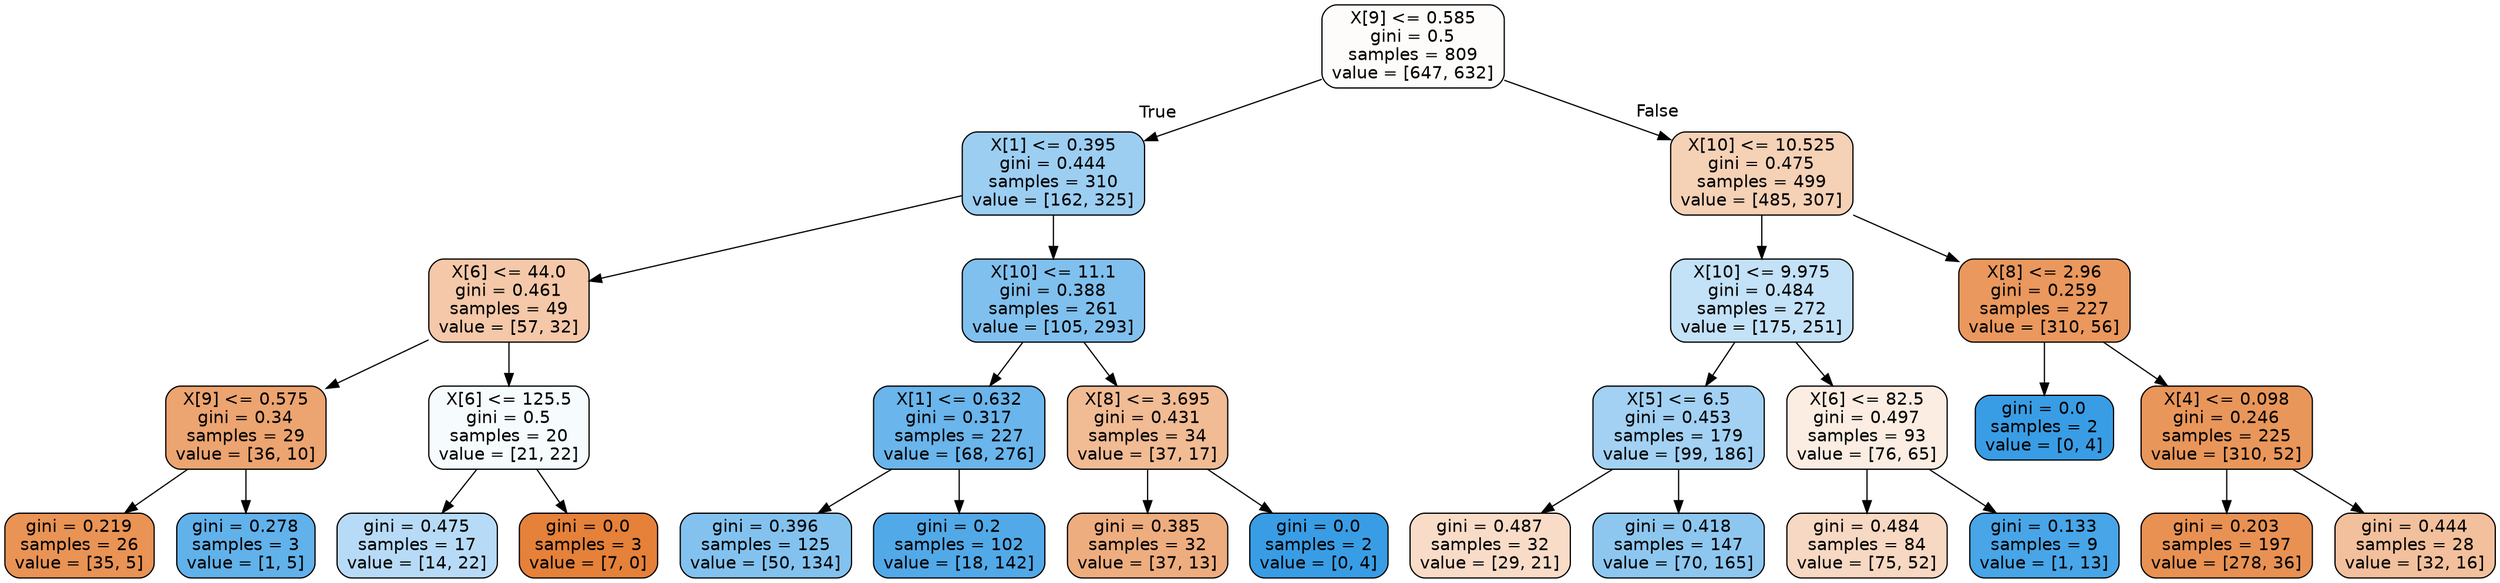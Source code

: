 digraph Tree {
node [shape=box, style="filled, rounded", color="black", fontname=helvetica] ;
edge [fontname=helvetica] ;
0 [label="X[9] <= 0.585\ngini = 0.5\nsamples = 809\nvalue = [647, 632]", fillcolor="#fefcfa"] ;
1 [label="X[1] <= 0.395\ngini = 0.444\nsamples = 310\nvalue = [162, 325]", fillcolor="#9ccef2"] ;
0 -> 1 [labeldistance=2.5, labelangle=45, headlabel="True"] ;
2 [label="X[6] <= 44.0\ngini = 0.461\nsamples = 49\nvalue = [57, 32]", fillcolor="#f4c8a8"] ;
1 -> 2 ;
3 [label="X[9] <= 0.575\ngini = 0.34\nsamples = 29\nvalue = [36, 10]", fillcolor="#eca470"] ;
2 -> 3 ;
4 [label="gini = 0.219\nsamples = 26\nvalue = [35, 5]", fillcolor="#e99355"] ;
3 -> 4 ;
5 [label="gini = 0.278\nsamples = 3\nvalue = [1, 5]", fillcolor="#61b1ea"] ;
3 -> 5 ;
6 [label="X[6] <= 125.5\ngini = 0.5\nsamples = 20\nvalue = [21, 22]", fillcolor="#f6fbfe"] ;
2 -> 6 ;
7 [label="gini = 0.475\nsamples = 17\nvalue = [14, 22]", fillcolor="#b7dbf6"] ;
6 -> 7 ;
8 [label="gini = 0.0\nsamples = 3\nvalue = [7, 0]", fillcolor="#e58139"] ;
6 -> 8 ;
9 [label="X[10] <= 11.1\ngini = 0.388\nsamples = 261\nvalue = [105, 293]", fillcolor="#80c0ee"] ;
1 -> 9 ;
10 [label="X[1] <= 0.632\ngini = 0.317\nsamples = 227\nvalue = [68, 276]", fillcolor="#6ab5eb"] ;
9 -> 10 ;
11 [label="gini = 0.396\nsamples = 125\nvalue = [50, 134]", fillcolor="#83c2ef"] ;
10 -> 11 ;
12 [label="gini = 0.2\nsamples = 102\nvalue = [18, 142]", fillcolor="#52a9e8"] ;
10 -> 12 ;
13 [label="X[8] <= 3.695\ngini = 0.431\nsamples = 34\nvalue = [37, 17]", fillcolor="#f1bb94"] ;
9 -> 13 ;
14 [label="gini = 0.385\nsamples = 32\nvalue = [37, 13]", fillcolor="#eead7f"] ;
13 -> 14 ;
15 [label="gini = 0.0\nsamples = 2\nvalue = [0, 4]", fillcolor="#399de5"] ;
13 -> 15 ;
16 [label="X[10] <= 10.525\ngini = 0.475\nsamples = 499\nvalue = [485, 307]", fillcolor="#f5d1b6"] ;
0 -> 16 [labeldistance=2.5, labelangle=-45, headlabel="False"] ;
17 [label="X[10] <= 9.975\ngini = 0.484\nsamples = 272\nvalue = [175, 251]", fillcolor="#c3e1f7"] ;
16 -> 17 ;
18 [label="X[5] <= 6.5\ngini = 0.453\nsamples = 179\nvalue = [99, 186]", fillcolor="#a2d1f3"] ;
17 -> 18 ;
19 [label="gini = 0.487\nsamples = 32\nvalue = [29, 21]", fillcolor="#f8dcc8"] ;
18 -> 19 ;
20 [label="gini = 0.418\nsamples = 147\nvalue = [70, 165]", fillcolor="#8dc7f0"] ;
18 -> 20 ;
21 [label="X[6] <= 82.5\ngini = 0.497\nsamples = 93\nvalue = [76, 65]", fillcolor="#fbede2"] ;
17 -> 21 ;
22 [label="gini = 0.484\nsamples = 84\nvalue = [75, 52]", fillcolor="#f7d8c2"] ;
21 -> 22 ;
23 [label="gini = 0.133\nsamples = 9\nvalue = [1, 13]", fillcolor="#48a5e7"] ;
21 -> 23 ;
24 [label="X[8] <= 2.96\ngini = 0.259\nsamples = 227\nvalue = [310, 56]", fillcolor="#ea985d"] ;
16 -> 24 ;
25 [label="gini = 0.0\nsamples = 2\nvalue = [0, 4]", fillcolor="#399de5"] ;
24 -> 25 ;
26 [label="X[4] <= 0.098\ngini = 0.246\nsamples = 225\nvalue = [310, 52]", fillcolor="#e9965a"] ;
24 -> 26 ;
27 [label="gini = 0.203\nsamples = 197\nvalue = [278, 36]", fillcolor="#e89153"] ;
26 -> 27 ;
28 [label="gini = 0.444\nsamples = 28\nvalue = [32, 16]", fillcolor="#f2c09c"] ;
26 -> 28 ;
}
